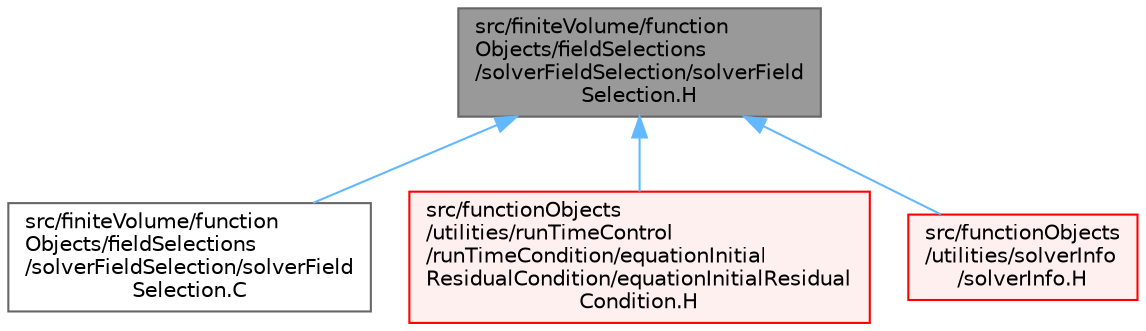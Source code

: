 digraph "src/finiteVolume/functionObjects/fieldSelections/solverFieldSelection/solverFieldSelection.H"
{
 // LATEX_PDF_SIZE
  bgcolor="transparent";
  edge [fontname=Helvetica,fontsize=10,labelfontname=Helvetica,labelfontsize=10];
  node [fontname=Helvetica,fontsize=10,shape=box,height=0.2,width=0.4];
  Node1 [id="Node000001",label="src/finiteVolume/function\lObjects/fieldSelections\l/solverFieldSelection/solverField\lSelection.H",height=0.2,width=0.4,color="gray40", fillcolor="grey60", style="filled", fontcolor="black",tooltip=" "];
  Node1 -> Node2 [id="edge1_Node000001_Node000002",dir="back",color="steelblue1",style="solid",tooltip=" "];
  Node2 [id="Node000002",label="src/finiteVolume/function\lObjects/fieldSelections\l/solverFieldSelection/solverField\lSelection.C",height=0.2,width=0.4,color="grey40", fillcolor="white", style="filled",URL="$solverFieldSelection_8C.html",tooltip=" "];
  Node1 -> Node3 [id="edge2_Node000001_Node000003",dir="back",color="steelblue1",style="solid",tooltip=" "];
  Node3 [id="Node000003",label="src/functionObjects\l/utilities/runTimeControl\l/runTimeCondition/equationInitial\lResidualCondition/equationInitialResidual\lCondition.H",height=0.2,width=0.4,color="red", fillcolor="#FFF0F0", style="filled",URL="$equationInitialResidualCondition_8H.html",tooltip=" "];
  Node1 -> Node5 [id="edge3_Node000001_Node000005",dir="back",color="steelblue1",style="solid",tooltip=" "];
  Node5 [id="Node000005",label="src/functionObjects\l/utilities/solverInfo\l/solverInfo.H",height=0.2,width=0.4,color="red", fillcolor="#FFF0F0", style="filled",URL="$solverInfo_8H.html",tooltip=" "];
}
